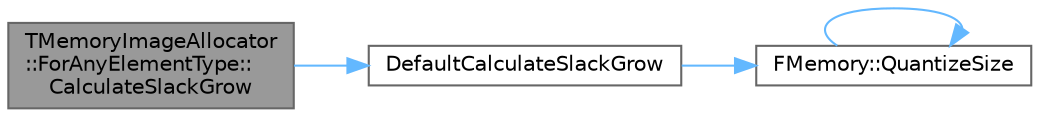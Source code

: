 digraph "TMemoryImageAllocator::ForAnyElementType::CalculateSlackGrow"
{
 // INTERACTIVE_SVG=YES
 // LATEX_PDF_SIZE
  bgcolor="transparent";
  edge [fontname=Helvetica,fontsize=10,labelfontname=Helvetica,labelfontsize=10];
  node [fontname=Helvetica,fontsize=10,shape=box,height=0.2,width=0.4];
  rankdir="LR";
  Node1 [id="Node000001",label="TMemoryImageAllocator\l::ForAnyElementType::\lCalculateSlackGrow",height=0.2,width=0.4,color="gray40", fillcolor="grey60", style="filled", fontcolor="black",tooltip=" "];
  Node1 -> Node2 [id="edge1_Node000001_Node000002",color="steelblue1",style="solid",tooltip=" "];
  Node2 [id="Node000002",label="DefaultCalculateSlackGrow",height=0.2,width=0.4,color="grey40", fillcolor="white", style="filled",URL="$d7/dff/ContainerAllocationPolicies_8h.html#a8590ad621afa0ccc3b1bd0e66137db70",tooltip=" "];
  Node2 -> Node3 [id="edge2_Node000002_Node000003",color="steelblue1",style="solid",tooltip=" "];
  Node3 [id="Node000003",label="FMemory::QuantizeSize",height=0.2,width=0.4,color="grey40", fillcolor="white", style="filled",URL="$de/d4a/structFMemory.html#ae59ac0f68b3c1bef79e63341687569fb",tooltip="For some allocators this will return the actual size that should be requested to eliminate internal f..."];
  Node3 -> Node3 [id="edge3_Node000003_Node000003",color="steelblue1",style="solid",tooltip=" "];
}
